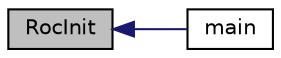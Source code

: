 digraph "RocInit"
{
 // INTERACTIVE_SVG=YES
  edge [fontname="Helvetica",fontsize="10",labelfontname="Helvetica",labelfontsize="10"];
  node [fontname="Helvetica",fontsize="10",shape=record];
  rankdir="LR";
  Node54 [label="RocInit",height=0.2,width=0.4,color="black", fillcolor="grey75", style="filled", fontcolor="black"];
  Node54 -> Node55 [dir="back",color="midnightblue",fontsize="10",style="solid",fontname="Helvetica"];
  Node55 [label="main",height=0.2,width=0.4,color="black", fillcolor="white", style="filled",URL="$roc2_8c.html#a0ddf1224851353fc92bfbff6f499fa97",tooltip="Main function. "];
}
